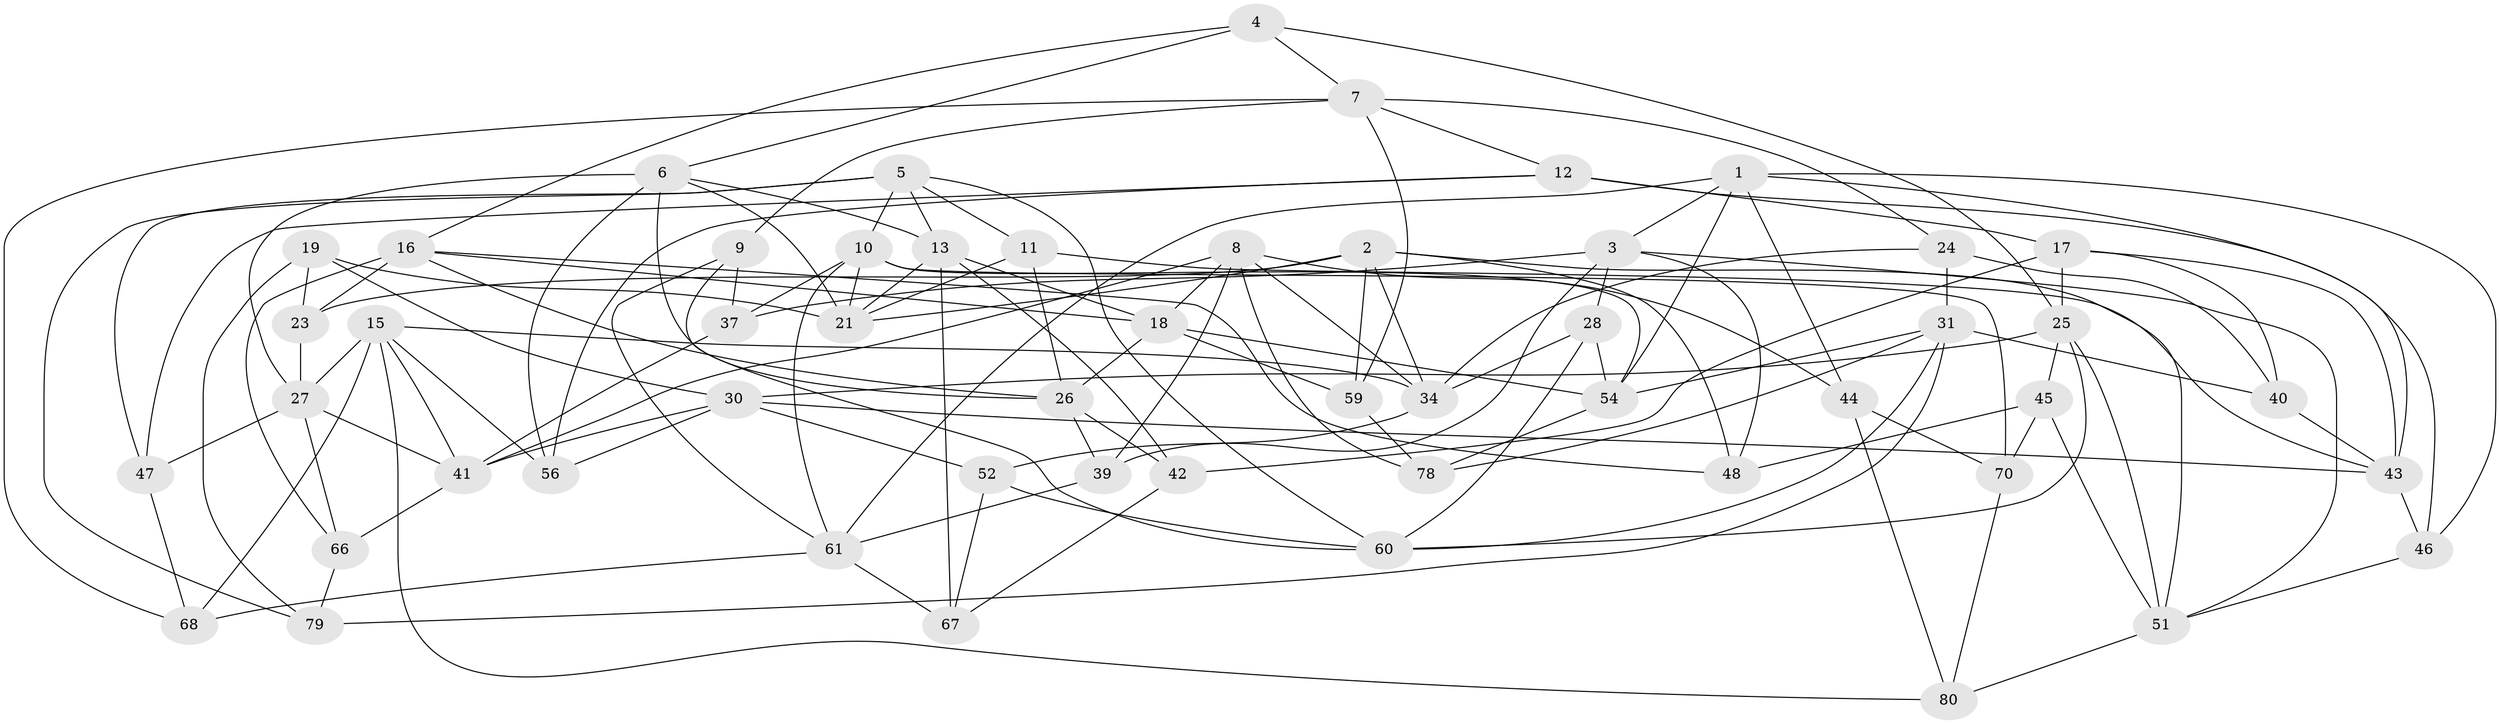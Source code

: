 // original degree distribution, {4: 1.0}
// Generated by graph-tools (version 1.1) at 2025/42/03/06/25 10:42:18]
// undirected, 53 vertices, 132 edges
graph export_dot {
graph [start="1"]
  node [color=gray90,style=filled];
  1 [super="+20"];
  2 [super="+49"];
  3 [super="+38"];
  4;
  5 [super="+33"];
  6 [super="+53"];
  7 [super="+36"];
  8 [super="+55"];
  9;
  10 [super="+32"];
  11;
  12 [super="+22"];
  13 [super="+14"];
  15 [super="+65"];
  16 [super="+29"];
  17 [super="+75"];
  18 [super="+73"];
  19;
  21 [super="+74"];
  23;
  24;
  25 [super="+35"];
  26 [super="+57"];
  27 [super="+72"];
  28;
  30 [super="+64"];
  31 [super="+71"];
  34 [super="+58"];
  37;
  39;
  40;
  41 [super="+50"];
  42;
  43 [super="+63"];
  44;
  45;
  46;
  47;
  48;
  51 [super="+62"];
  52;
  54 [super="+77"];
  56;
  59;
  60 [super="+76"];
  61 [super="+69"];
  66;
  67;
  68;
  70;
  78;
  79;
  80;
  1 -- 44;
  1 -- 46;
  1 -- 61;
  1 -- 43;
  1 -- 54;
  1 -- 3;
  2 -- 23;
  2 -- 59;
  2 -- 48;
  2 -- 51;
  2 -- 34;
  2 -- 21;
  3 -- 48;
  3 -- 39;
  3 -- 37;
  3 -- 28;
  3 -- 51;
  4 -- 25;
  4 -- 16;
  4 -- 7;
  4 -- 6;
  5 -- 47;
  5 -- 60;
  5 -- 13;
  5 -- 11;
  5 -- 79;
  5 -- 10;
  6 -- 56;
  6 -- 13;
  6 -- 26;
  6 -- 27;
  6 -- 21;
  7 -- 9;
  7 -- 24;
  7 -- 68;
  7 -- 59;
  7 -- 12;
  8 -- 18;
  8 -- 34;
  8 -- 78;
  8 -- 41;
  8 -- 44;
  8 -- 39;
  9 -- 37;
  9 -- 61;
  9 -- 60;
  10 -- 37;
  10 -- 70;
  10 -- 61;
  10 -- 54;
  10 -- 21;
  11 -- 26;
  11 -- 43;
  11 -- 21;
  12 -- 47;
  12 -- 56;
  12 -- 17 [weight=2];
  12 -- 46;
  13 -- 67;
  13 -- 42;
  13 -- 21;
  13 -- 18;
  15 -- 56;
  15 -- 41;
  15 -- 27;
  15 -- 80;
  15 -- 68;
  15 -- 34;
  16 -- 26;
  16 -- 48;
  16 -- 66;
  16 -- 23;
  16 -- 18;
  17 -- 43;
  17 -- 40;
  17 -- 25;
  17 -- 42;
  18 -- 54;
  18 -- 59;
  18 -- 26;
  19 -- 79;
  19 -- 30;
  19 -- 23;
  19 -- 21;
  23 -- 27;
  24 -- 40;
  24 -- 31;
  24 -- 34;
  25 -- 45;
  25 -- 51;
  25 -- 60;
  25 -- 30;
  26 -- 39;
  26 -- 42;
  27 -- 66;
  27 -- 47;
  27 -- 41;
  28 -- 60;
  28 -- 34;
  28 -- 54;
  30 -- 56;
  30 -- 43;
  30 -- 52;
  30 -- 41;
  31 -- 60;
  31 -- 54;
  31 -- 40;
  31 -- 79;
  31 -- 78;
  34 -- 52;
  37 -- 41;
  39 -- 61;
  40 -- 43;
  41 -- 66;
  42 -- 67;
  43 -- 46;
  44 -- 70;
  44 -- 80;
  45 -- 48;
  45 -- 51;
  45 -- 70;
  46 -- 51;
  47 -- 68;
  51 -- 80;
  52 -- 67;
  52 -- 60;
  54 -- 78;
  59 -- 78;
  61 -- 68;
  61 -- 67;
  66 -- 79;
  70 -- 80;
}
